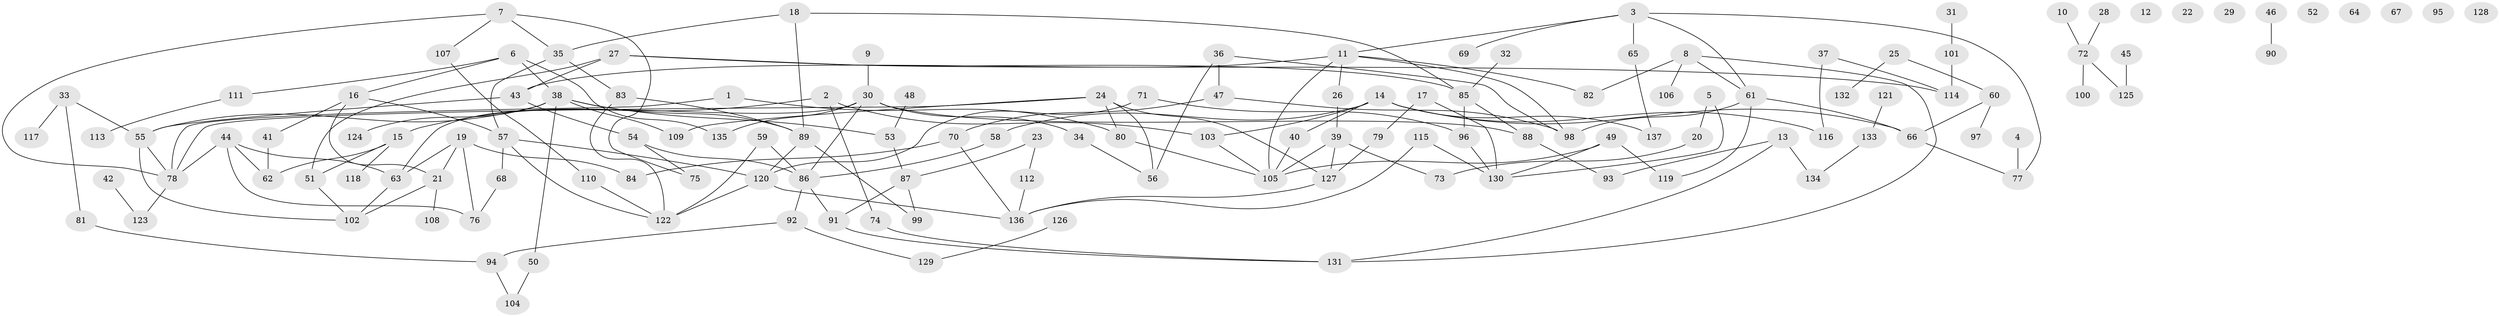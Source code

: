 // Generated by graph-tools (version 1.1) at 2025/33/03/09/25 02:33:31]
// undirected, 137 vertices, 181 edges
graph export_dot {
graph [start="1"]
  node [color=gray90,style=filled];
  1;
  2;
  3;
  4;
  5;
  6;
  7;
  8;
  9;
  10;
  11;
  12;
  13;
  14;
  15;
  16;
  17;
  18;
  19;
  20;
  21;
  22;
  23;
  24;
  25;
  26;
  27;
  28;
  29;
  30;
  31;
  32;
  33;
  34;
  35;
  36;
  37;
  38;
  39;
  40;
  41;
  42;
  43;
  44;
  45;
  46;
  47;
  48;
  49;
  50;
  51;
  52;
  53;
  54;
  55;
  56;
  57;
  58;
  59;
  60;
  61;
  62;
  63;
  64;
  65;
  66;
  67;
  68;
  69;
  70;
  71;
  72;
  73;
  74;
  75;
  76;
  77;
  78;
  79;
  80;
  81;
  82;
  83;
  84;
  85;
  86;
  87;
  88;
  89;
  90;
  91;
  92;
  93;
  94;
  95;
  96;
  97;
  98;
  99;
  100;
  101;
  102;
  103;
  104;
  105;
  106;
  107;
  108;
  109;
  110;
  111;
  112;
  113;
  114;
  115;
  116;
  117;
  118;
  119;
  120;
  121;
  122;
  123;
  124;
  125;
  126;
  127;
  128;
  129;
  130;
  131;
  132;
  133;
  134;
  135;
  136;
  137;
  1 -- 78;
  1 -- 80;
  2 -- 15;
  2 -- 74;
  2 -- 103;
  3 -- 11;
  3 -- 61;
  3 -- 65;
  3 -- 69;
  3 -- 77;
  4 -- 77;
  5 -- 20;
  5 -- 130;
  6 -- 16;
  6 -- 38;
  6 -- 111;
  6 -- 135;
  7 -- 35;
  7 -- 75;
  7 -- 78;
  7 -- 107;
  8 -- 61;
  8 -- 82;
  8 -- 106;
  8 -- 131;
  9 -- 30;
  10 -- 72;
  11 -- 26;
  11 -- 43;
  11 -- 82;
  11 -- 98;
  11 -- 105;
  13 -- 93;
  13 -- 131;
  13 -- 134;
  14 -- 40;
  14 -- 58;
  14 -- 66;
  14 -- 103;
  14 -- 116;
  14 -- 137;
  15 -- 51;
  15 -- 62;
  15 -- 118;
  16 -- 21;
  16 -- 41;
  16 -- 57;
  17 -- 79;
  17 -- 130;
  18 -- 35;
  18 -- 85;
  18 -- 89;
  19 -- 21;
  19 -- 63;
  19 -- 76;
  19 -- 84;
  20 -- 73;
  21 -- 102;
  21 -- 108;
  23 -- 87;
  23 -- 112;
  24 -- 56;
  24 -- 78;
  24 -- 80;
  24 -- 109;
  24 -- 127;
  25 -- 60;
  25 -- 132;
  26 -- 39;
  27 -- 43;
  27 -- 51;
  27 -- 85;
  27 -- 114;
  28 -- 72;
  30 -- 34;
  30 -- 63;
  30 -- 86;
  30 -- 88;
  30 -- 135;
  31 -- 101;
  32 -- 85;
  33 -- 55;
  33 -- 81;
  33 -- 117;
  34 -- 56;
  35 -- 57;
  35 -- 83;
  36 -- 47;
  36 -- 56;
  36 -- 98;
  37 -- 114;
  37 -- 116;
  38 -- 50;
  38 -- 53;
  38 -- 55;
  38 -- 89;
  38 -- 109;
  38 -- 124;
  39 -- 73;
  39 -- 105;
  39 -- 127;
  40 -- 105;
  41 -- 62;
  42 -- 123;
  43 -- 54;
  43 -- 55;
  44 -- 62;
  44 -- 63;
  44 -- 76;
  44 -- 78;
  45 -- 125;
  46 -- 90;
  47 -- 70;
  47 -- 98;
  48 -- 53;
  49 -- 105;
  49 -- 119;
  49 -- 130;
  50 -- 104;
  51 -- 102;
  53 -- 87;
  54 -- 75;
  54 -- 86;
  55 -- 78;
  55 -- 102;
  57 -- 68;
  57 -- 120;
  57 -- 122;
  58 -- 86;
  59 -- 86;
  59 -- 122;
  60 -- 66;
  60 -- 97;
  61 -- 66;
  61 -- 98;
  61 -- 119;
  63 -- 102;
  65 -- 137;
  66 -- 77;
  68 -- 76;
  70 -- 84;
  70 -- 136;
  71 -- 96;
  71 -- 120;
  72 -- 100;
  72 -- 125;
  74 -- 131;
  78 -- 123;
  79 -- 127;
  80 -- 105;
  81 -- 94;
  83 -- 89;
  83 -- 122;
  85 -- 88;
  85 -- 96;
  86 -- 91;
  86 -- 92;
  87 -- 91;
  87 -- 99;
  88 -- 93;
  89 -- 99;
  89 -- 120;
  91 -- 131;
  92 -- 94;
  92 -- 129;
  94 -- 104;
  96 -- 130;
  101 -- 114;
  103 -- 105;
  107 -- 110;
  110 -- 122;
  111 -- 113;
  112 -- 136;
  115 -- 130;
  115 -- 136;
  120 -- 122;
  120 -- 136;
  121 -- 133;
  126 -- 129;
  127 -- 136;
  133 -- 134;
}
